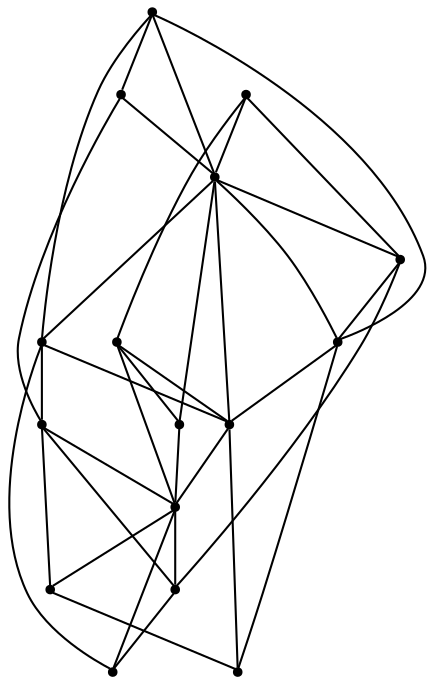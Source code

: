 graph {
  node [shape=point,comment="{\"directed\":false,\"doi\":\"10.4230/LIPIcs.GD.2024.16\",\"figure\":\"3 (1)\"}"]

  v0 [pos="862.4614705746496,596.5042687236025"]
  v1 [pos="817.7120289668247,779.5269919924752"]
  v2 [pos="743.1282695766391,468.7704306897308"]
  v3 [pos="652.9487840705353,538.2054801469906"]
  v4 [pos="643.4545665465362,804.3178122656961"]
  v5 [pos="686.8523429439981,635.8189216992087"]
  v6 [pos="785.1649685848008,554.7137890449476"]
  v7 [pos="764.8247411348322,673.3380598804105"]
  v8 [pos="608.8752386636955,674.6941058979407"]
  v9 [pos="530.9028325233861,736.3804662962899"]
  v10 [pos="541.0729621473214,484.89140686362566"]
  v11 [pos="606.8430983544862,386.6023583636264"]
  v12 [pos="528.1902171153303,609.7666632701456"]
  v13 [pos="446.14880041870697,519.4624419999642"]
  v14 [pos="445.4730950051328,732.0763172338965"]
  v15 [pos="389.873064573477,622.2635479680829"]

  v0 -- v1 [id="-1",pos="862.4614705746496,596.5042687236025 817.7120289668247,779.5269919924752 817.7120289668247,779.5269919924752 817.7120289668247,779.5269919924752"]
  v15 -- v9 [id="-2",pos="389.873064573477,622.2635479680829 530.9028325233861,736.3804662962899 530.9028325233861,736.3804662962899 530.9028325233861,736.3804662962899"]
  v15 -- v10 [id="-3",pos="389.873064573477,622.2635479680829 541.0729621473214,484.89140686362566 541.0729621473214,484.89140686362566 541.0729621473214,484.89140686362566"]
  v15 -- v12 [id="-4",pos="389.873064573477,622.2635479680829 528.1902171153303,609.7666632701456 528.1902171153303,609.7666632701456 528.1902171153303,609.7666632701456"]
  v14 -- v13 [id="-5",pos="445.4730950051328,732.0763172338965 446.14880041870697,519.4624419999642 446.14880041870697,519.4624419999642 446.14880041870697,519.4624419999642"]
  v14 -- v8 [id="-6",pos="445.4730950051328,732.0763172338965 608.8752386636955,674.6941058979407 608.8752386636955,674.6941058979407 608.8752386636955,674.6941058979407"]
  v14 -- v4 [id="-7",pos="445.4730950051328,732.0763172338965 643.4545665465362,804.3178122656961 643.4545665465362,804.3178122656961 643.4545665465362,804.3178122656961"]
  v14 -- v12 [id="-8",pos="445.4730950051328,732.0763172338965 528.1902171153303,609.7666632701456 528.1902171153303,609.7666632701456 528.1902171153303,609.7666632701456"]
  v13 -- v12 [id="-10",pos="446.14880041870697,519.4624419999642 528.1902171153303,609.7666632701456 528.1902171153303,609.7666632701456 528.1902171153303,609.7666632701456"]
  v13 -- v3 [id="-11",pos="446.14880041870697,519.4624419999642 652.9487840705353,538.2054801469906 652.9487840705353,538.2054801469906 652.9487840705353,538.2054801469906"]
  v12 -- v5 [id="-12",pos="528.1902171153303,609.7666632701456 686.8523429439981,635.8189216992087 686.8523429439981,635.8189216992087 686.8523429439981,635.8189216992087"]
  v12 -- v8 [id="-13",pos="528.1902171153303,609.7666632701456 608.8752386636955,674.6941058979407 608.8752386636955,674.6941058979407 608.8752386636955,674.6941058979407"]
  v12 -- v9 [id="-14",pos="528.1902171153303,609.7666632701456 530.9028325233861,736.3804662962899 530.9028325233861,736.3804662962899 530.9028325233861,736.3804662962899"]
  v12 -- v4 [id="-18",pos="528.1902171153303,609.7666632701456 643.4545665465362,804.3178122656961 643.4545665465362,804.3178122656961 643.4545665465362,804.3178122656961"]
  v12 -- v11 [id="-19",pos="528.1902171153303,609.7666632701456 606.8430983544862,386.6023583636264 606.8430983544862,386.6023583636264 606.8430983544862,386.6023583636264"]
  v9 -- v4 [id="-20",pos="530.9028325233861,736.3804662962899 643.4545665465362,804.3178122656961 643.4545665465362,804.3178122656961 643.4545665465362,804.3178122656961"]
  v9 -- v7 [id="-22",pos="530.9028325233861,736.3804662962899 764.8247411348322,673.3380598804105 764.8247411348322,673.3380598804105 764.8247411348322,673.3380598804105"]
  v10 -- v5 [id="-24",pos="541.0729621473214,484.89140686362566 686.8523429439981,635.8189216992087 686.8523429439981,635.8189216992087 686.8523429439981,635.8189216992087"]
  v10 -- v11 [id="-26",pos="541.0729621473214,484.89140686362566 606.8430983544862,386.6023583636264 606.8430983544862,386.6023583636264 606.8430983544862,386.6023583636264"]
  v10 -- v2 [id="-27",pos="541.0729621473214,484.89140686362566 743.1282695766391,468.7704306897308 743.1282695766391,468.7704306897308 743.1282695766391,468.7704306897308"]
  v11 -- v2 [id="-28",pos="606.8430983544862,386.6023583636264 743.1282695766391,468.7704306897308 743.1282695766391,468.7704306897308 743.1282695766391,468.7704306897308"]
  v8 -- v5 [id="-32",pos="608.8752386636955,674.6941058979407 686.8523429439981,635.8189216992087 686.8523429439981,635.8189216992087 686.8523429439981,635.8189216992087"]
  v8 -- v6 [id="-33",pos="608.8752386636955,674.6941058979407 785.1649685848008,554.7137890449476 785.1649685848008,554.7137890449476 785.1649685848008,554.7137890449476"]
  v8 -- v3 [id="-34",pos="608.8752386636955,674.6941058979407 652.9487840705353,538.2054801469906 652.9487840705353,538.2054801469906 652.9487840705353,538.2054801469906"]
  v4 -- v1 [id="-36",pos="643.4545665465362,804.3178122656961 817.7120289668247,779.5269919924752 817.7120289668247,779.5269919924752 817.7120289668247,779.5269919924752"]
  v4 -- v5 [id="-38",pos="643.4545665465362,804.3178122656961 686.8523429439981,635.8189216992087 686.8523429439981,635.8189216992087 686.8523429439981,635.8189216992087"]
  v3 -- v0 [id="-41",pos="652.9487840705353,538.2054801469906 862.4614705746496,596.5042687236025 862.4614705746496,596.5042687236025 862.4614705746496,596.5042687236025"]
  v3 -- v2 [id="-42",pos="652.9487840705353,538.2054801469906 743.1282695766391,468.7704306897308 743.1282695766391,468.7704306897308 743.1282695766391,468.7704306897308"]
  v3 -- v7 [id="-44",pos="652.9487840705353,538.2054801469906 764.8247411348322,673.3380598804105 764.8247411348322,673.3380598804105 764.8247411348322,673.3380598804105"]
  v5 -- v2 [id="-47",pos="686.8523429439981,635.8189216992087 743.1282695766391,468.7704306897308 743.1282695766391,468.7704306897308 743.1282695766391,468.7704306897308"]
  v5 -- v1 [id="-48",pos="686.8523429439981,635.8189216992087 817.7120289668247,779.5269919924752 817.7120289668247,779.5269919924752 817.7120289668247,779.5269919924752"]
  v2 -- v6 [id="-54",pos="743.1282695766391,468.7704306897308 785.1649685848008,554.7137890449476 785.1649685848008,554.7137890449476 785.1649685848008,554.7137890449476"]
  v2 -- v7 [id="-56",pos="743.1282695766391,468.7704306897308 764.8247411348322,673.3380598804105 764.8247411348322,673.3380598804105 764.8247411348322,673.3380598804105"]
  v2 -- v0 [id="-57",pos="743.1282695766391,468.7704306897308 862.4614705746496,596.5042687236025 862.4614705746496,596.5042687236025 862.4614705746496,596.5042687236025"]
  v7 -- v6 [id="-61",pos="764.8247411348322,673.3380598804105 785.1649685848008,554.7137890449476 785.1649685848008,554.7137890449476 785.1649685848008,554.7137890449476"]
}